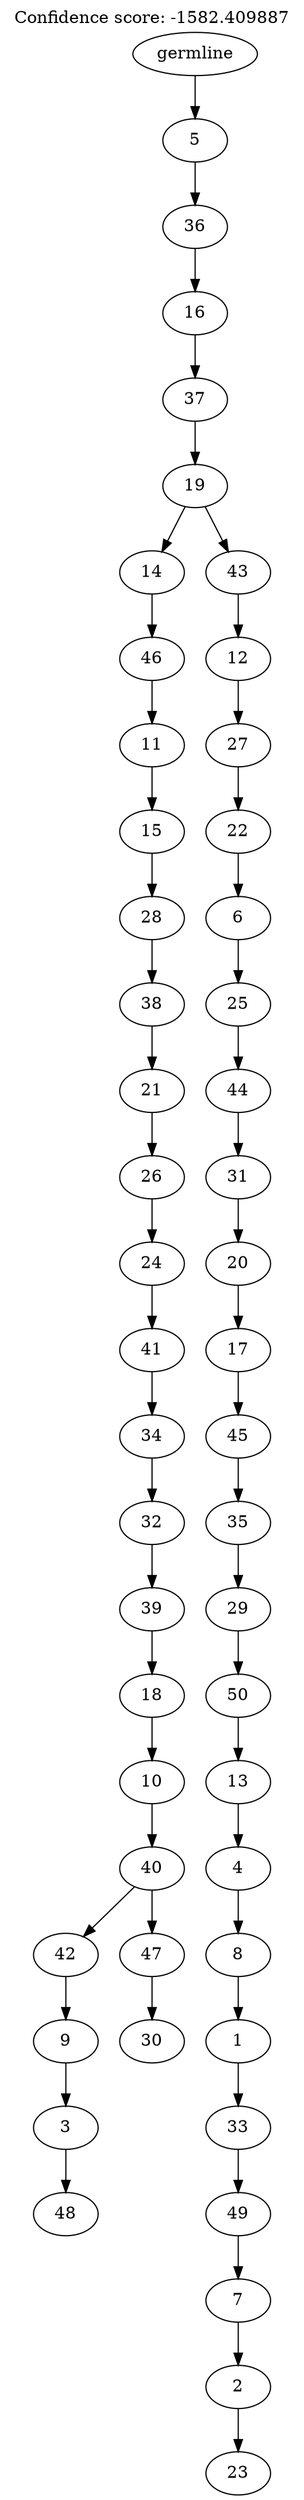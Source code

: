 digraph g {
	"49" -> "50";
	"50" [label="48"];
	"48" -> "49";
	"49" [label="3"];
	"47" -> "48";
	"48" [label="9"];
	"45" -> "46";
	"46" [label="30"];
	"44" -> "45";
	"45" [label="47"];
	"44" -> "47";
	"47" [label="42"];
	"43" -> "44";
	"44" [label="40"];
	"42" -> "43";
	"43" [label="10"];
	"41" -> "42";
	"42" [label="18"];
	"40" -> "41";
	"41" [label="39"];
	"39" -> "40";
	"40" [label="32"];
	"38" -> "39";
	"39" [label="34"];
	"37" -> "38";
	"38" [label="41"];
	"36" -> "37";
	"37" [label="24"];
	"35" -> "36";
	"36" [label="26"];
	"34" -> "35";
	"35" [label="21"];
	"33" -> "34";
	"34" [label="38"];
	"32" -> "33";
	"33" [label="28"];
	"31" -> "32";
	"32" [label="15"];
	"30" -> "31";
	"31" [label="11"];
	"29" -> "30";
	"30" [label="46"];
	"27" -> "28";
	"28" [label="23"];
	"26" -> "27";
	"27" [label="2"];
	"25" -> "26";
	"26" [label="7"];
	"24" -> "25";
	"25" [label="49"];
	"23" -> "24";
	"24" [label="33"];
	"22" -> "23";
	"23" [label="1"];
	"21" -> "22";
	"22" [label="8"];
	"20" -> "21";
	"21" [label="4"];
	"19" -> "20";
	"20" [label="13"];
	"18" -> "19";
	"19" [label="50"];
	"17" -> "18";
	"18" [label="29"];
	"16" -> "17";
	"17" [label="35"];
	"15" -> "16";
	"16" [label="45"];
	"14" -> "15";
	"15" [label="17"];
	"13" -> "14";
	"14" [label="20"];
	"12" -> "13";
	"13" [label="31"];
	"11" -> "12";
	"12" [label="44"];
	"10" -> "11";
	"11" [label="25"];
	"9" -> "10";
	"10" [label="6"];
	"8" -> "9";
	"9" [label="22"];
	"7" -> "8";
	"8" [label="27"];
	"6" -> "7";
	"7" [label="12"];
	"5" -> "6";
	"6" [label="43"];
	"5" -> "29";
	"29" [label="14"];
	"4" -> "5";
	"5" [label="19"];
	"3" -> "4";
	"4" [label="37"];
	"2" -> "3";
	"3" [label="16"];
	"1" -> "2";
	"2" [label="36"];
	"0" -> "1";
	"1" [label="5"];
	"0" [label="germline"];
	labelloc="t";
	label="Confidence score: -1582.409887";
}
